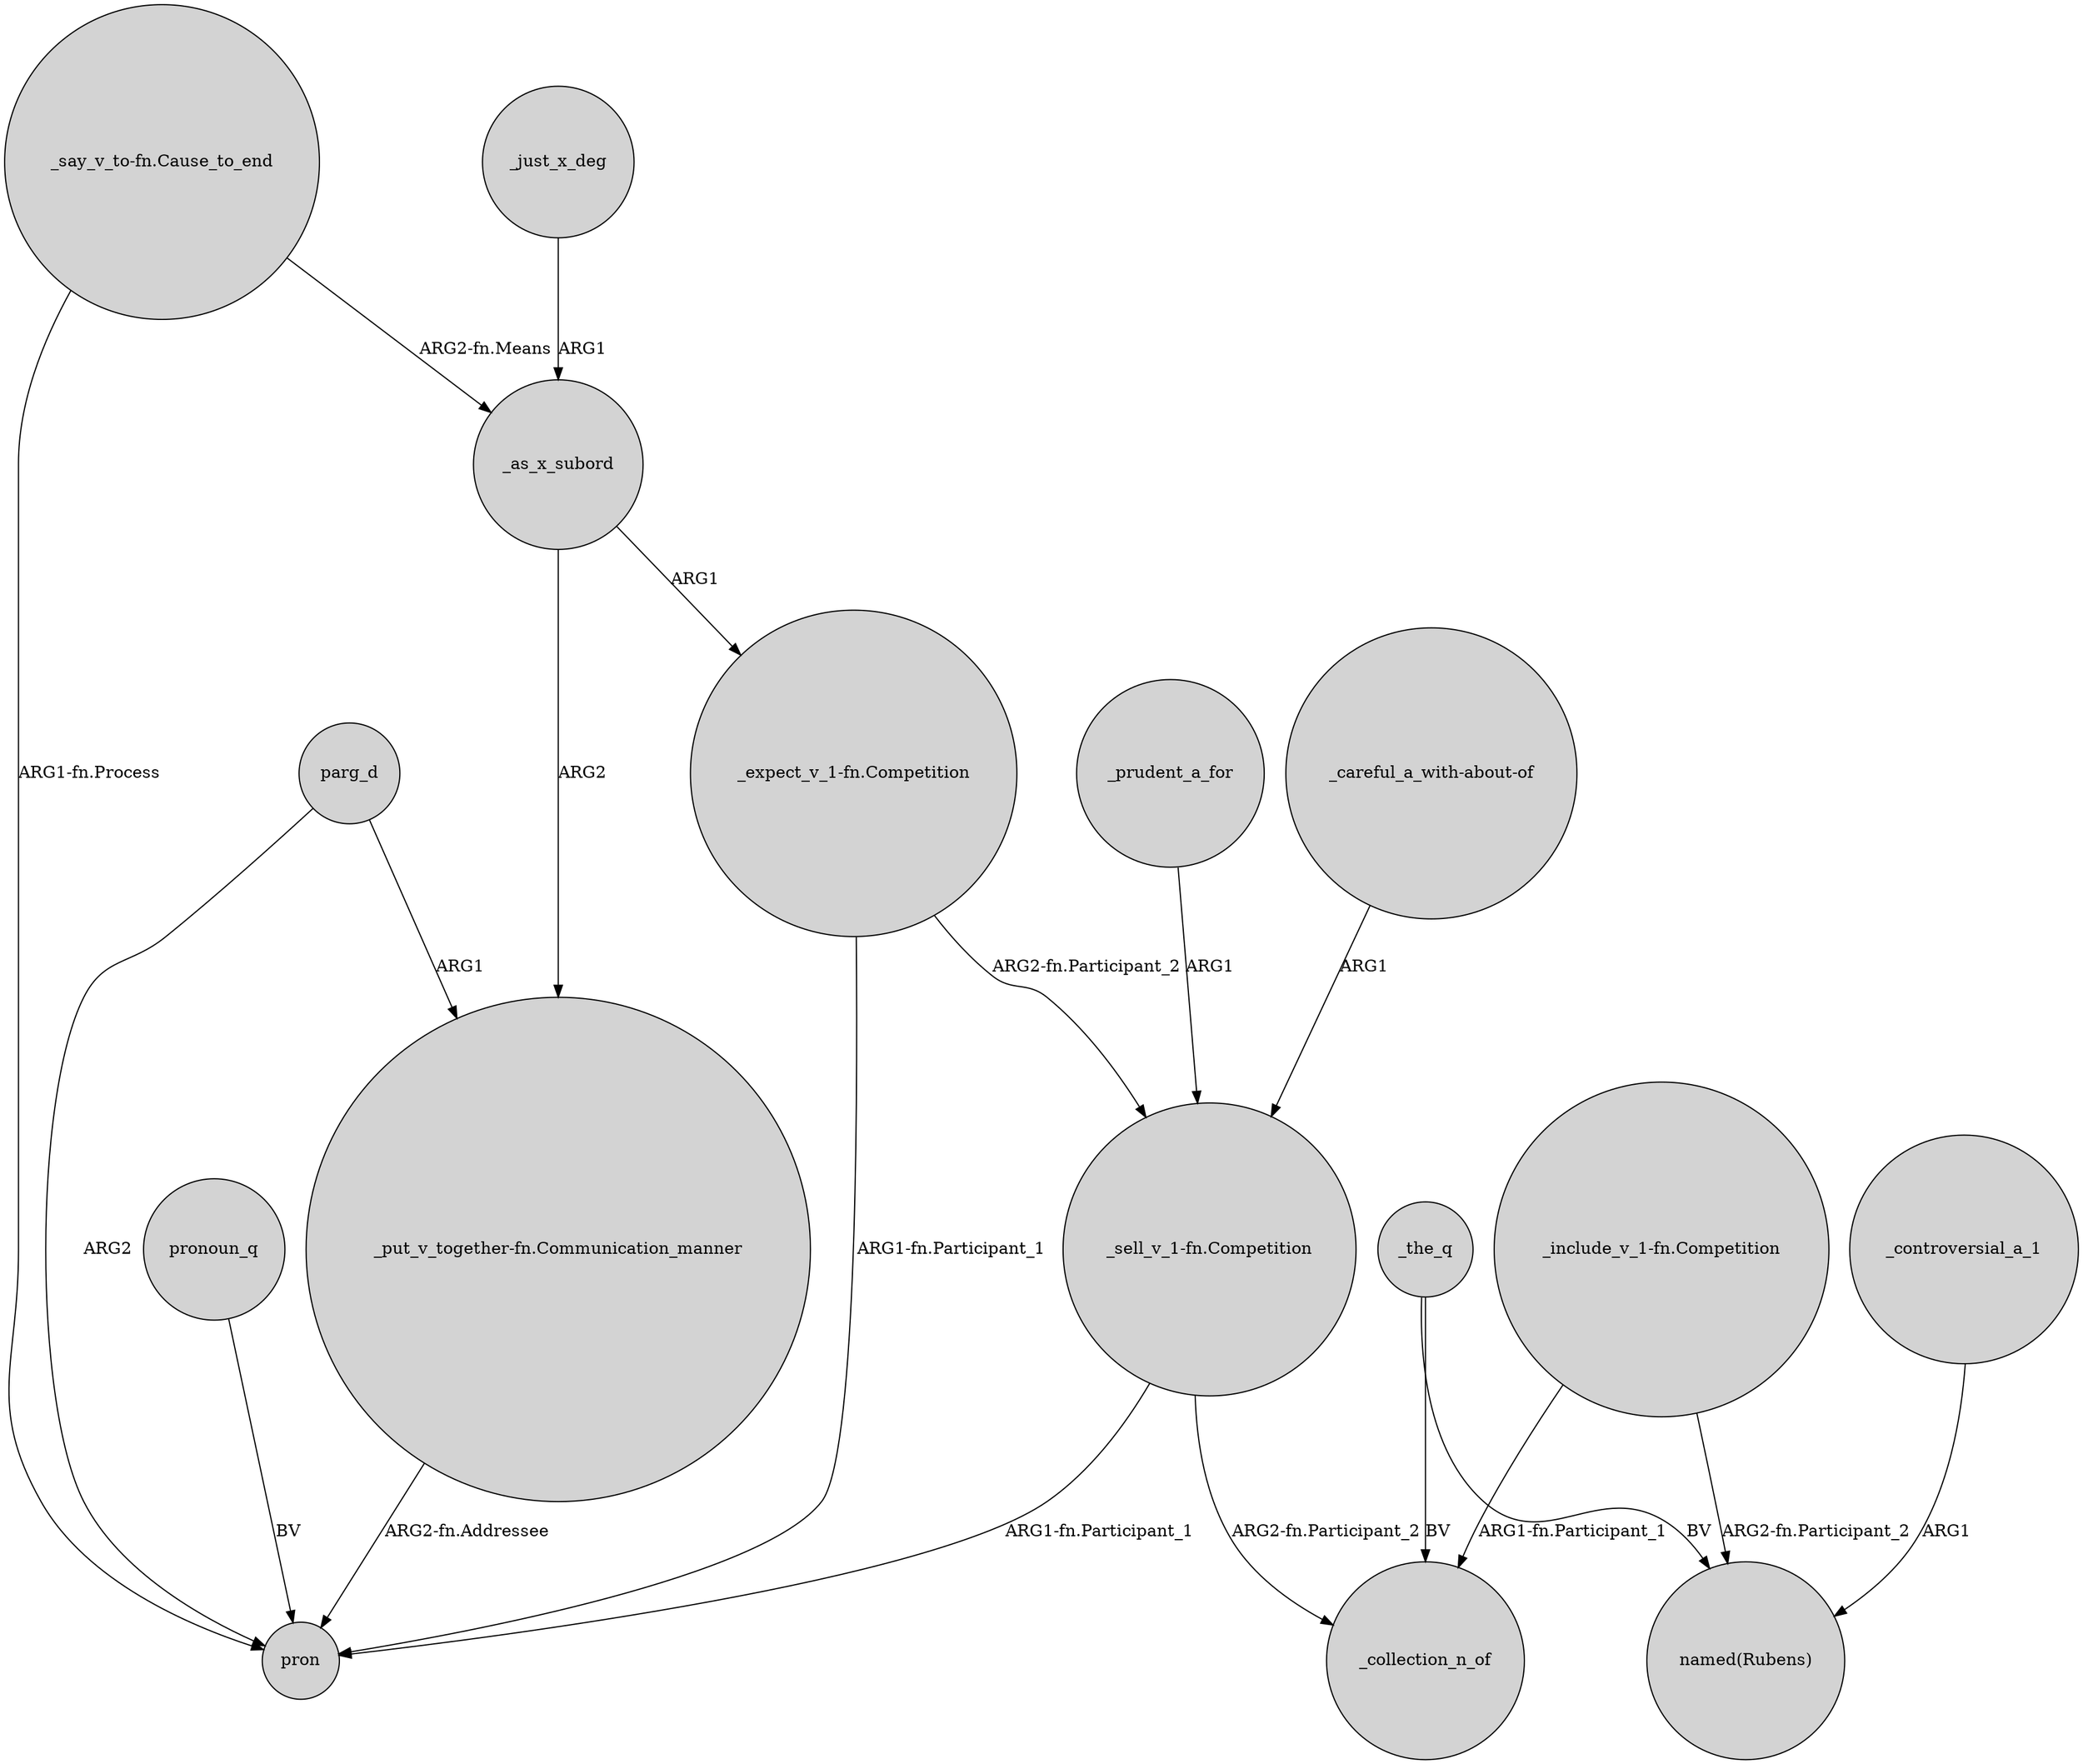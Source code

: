digraph {
	node [shape=circle style=filled]
	_just_x_deg -> _as_x_subord [label=ARG1]
	parg_d -> pron [label=ARG2]
	_controversial_a_1 -> "named(Rubens)" [label=ARG1]
	"_include_v_1-fn.Competition" -> "named(Rubens)" [label="ARG2-fn.Participant_2"]
	"_say_v_to-fn.Cause_to_end" -> pron [label="ARG1-fn.Process"]
	_the_q -> _collection_n_of [label=BV]
	pronoun_q -> pron [label=BV]
	"_put_v_together-fn.Communication_manner" -> pron [label="ARG2-fn.Addressee"]
	"_expect_v_1-fn.Competition" -> pron [label="ARG1-fn.Participant_1"]
	"_careful_a_with-about-of" -> "_sell_v_1-fn.Competition" [label=ARG1]
	parg_d -> "_put_v_together-fn.Communication_manner" [label=ARG1]
	"_expect_v_1-fn.Competition" -> "_sell_v_1-fn.Competition" [label="ARG2-fn.Participant_2"]
	_as_x_subord -> "_expect_v_1-fn.Competition" [label=ARG1]
	"_sell_v_1-fn.Competition" -> _collection_n_of [label="ARG2-fn.Participant_2"]
	_as_x_subord -> "_put_v_together-fn.Communication_manner" [label=ARG2]
	_prudent_a_for -> "_sell_v_1-fn.Competition" [label=ARG1]
	"_sell_v_1-fn.Competition" -> pron [label="ARG1-fn.Participant_1"]
	"_include_v_1-fn.Competition" -> _collection_n_of [label="ARG1-fn.Participant_1"]
	_the_q -> "named(Rubens)" [label=BV]
	"_say_v_to-fn.Cause_to_end" -> _as_x_subord [label="ARG2-fn.Means"]
}
